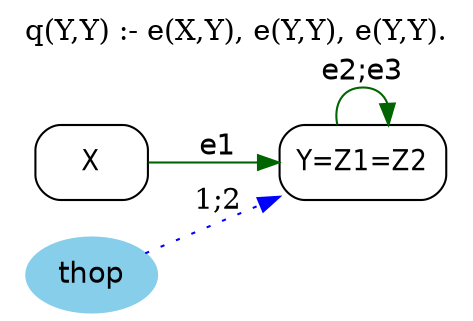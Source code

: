 digraph G {
	graph [bb="0,0,207,146",
		label="q(Y,Y) :- e(X,Y), e(Y,Y), e(Y,Y).",
		labelloc=t,
		lheight=0.21,
		lp="103.5,134.5",
		lwidth=2.65,
		rankdir=LR
	];
	node [label="\N"];
	X	 [fontname="Helvetica-Narrow",
		height=0.5,
		pos="39,72",
		shape=box,
		style=rounded,
		width=0.75];
	Y	 [fontname="Helvetica-Narrow",
		height=0.5,
		label="Y=Z1=Z2",
		pos="159.1,72",
		shape=box,
		style=rounded,
		width=1.0417];
	X -> Y	 [color=darkgreen,
		fontname=helvetica,
		label=e1,
		lp="94.597,79.5",
		pos="e,121.48,72 66.252,72 79.522,72 95.875,72 111.14,72"];
	Y -> Y	 [color=darkgreen,
		fontname=helvetica,
		label="e2;e3",
		lp="159.1,115.5",
		pos="e,170.68,90.153 147.52,90.153 145.74,99.539 149.6,108 159.1,108 164.89,108 168.58,104.86 170.18,100.28"];
	thop	 [color=skyblue,
		fillcolor=skyblue,
		fontname=helvetica,
		height=0.5,
		pos="39,18",
		shape=oval,
		style="filled,rounded",
		width=0.79437];
	thop -> Y	 [color=blue,
		constraint=false,
		label="1;2",
		lp="94.597,53.5",
		pos="e,121.54,55.111 62.441,28.54 76.61,34.911 95.176,43.259 112.25,50.934",
		style=dotted];
}
